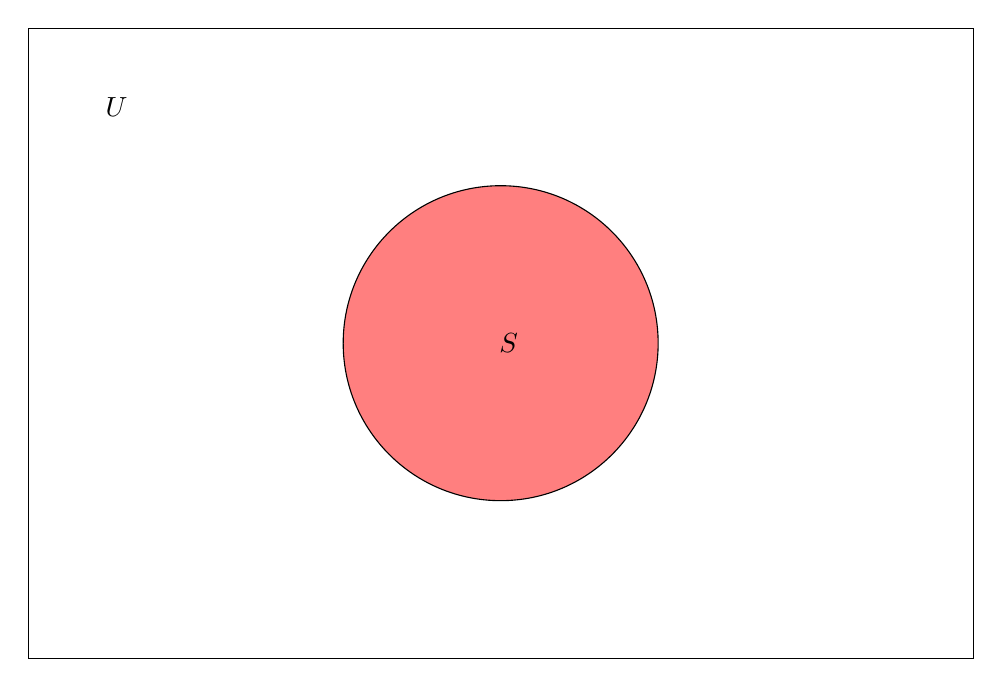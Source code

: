 \begin{tikzpicture}
    \draw[black] (0,0) rectangle (12,8);
    \draw[black,fill=red,fill opacity=0.5] (6,4) circle (2);
    \node[text width=1] at (1,7) {$U$};
    \node[text width=1] at (6,4) {$S$};
\end{tikzpicture}
